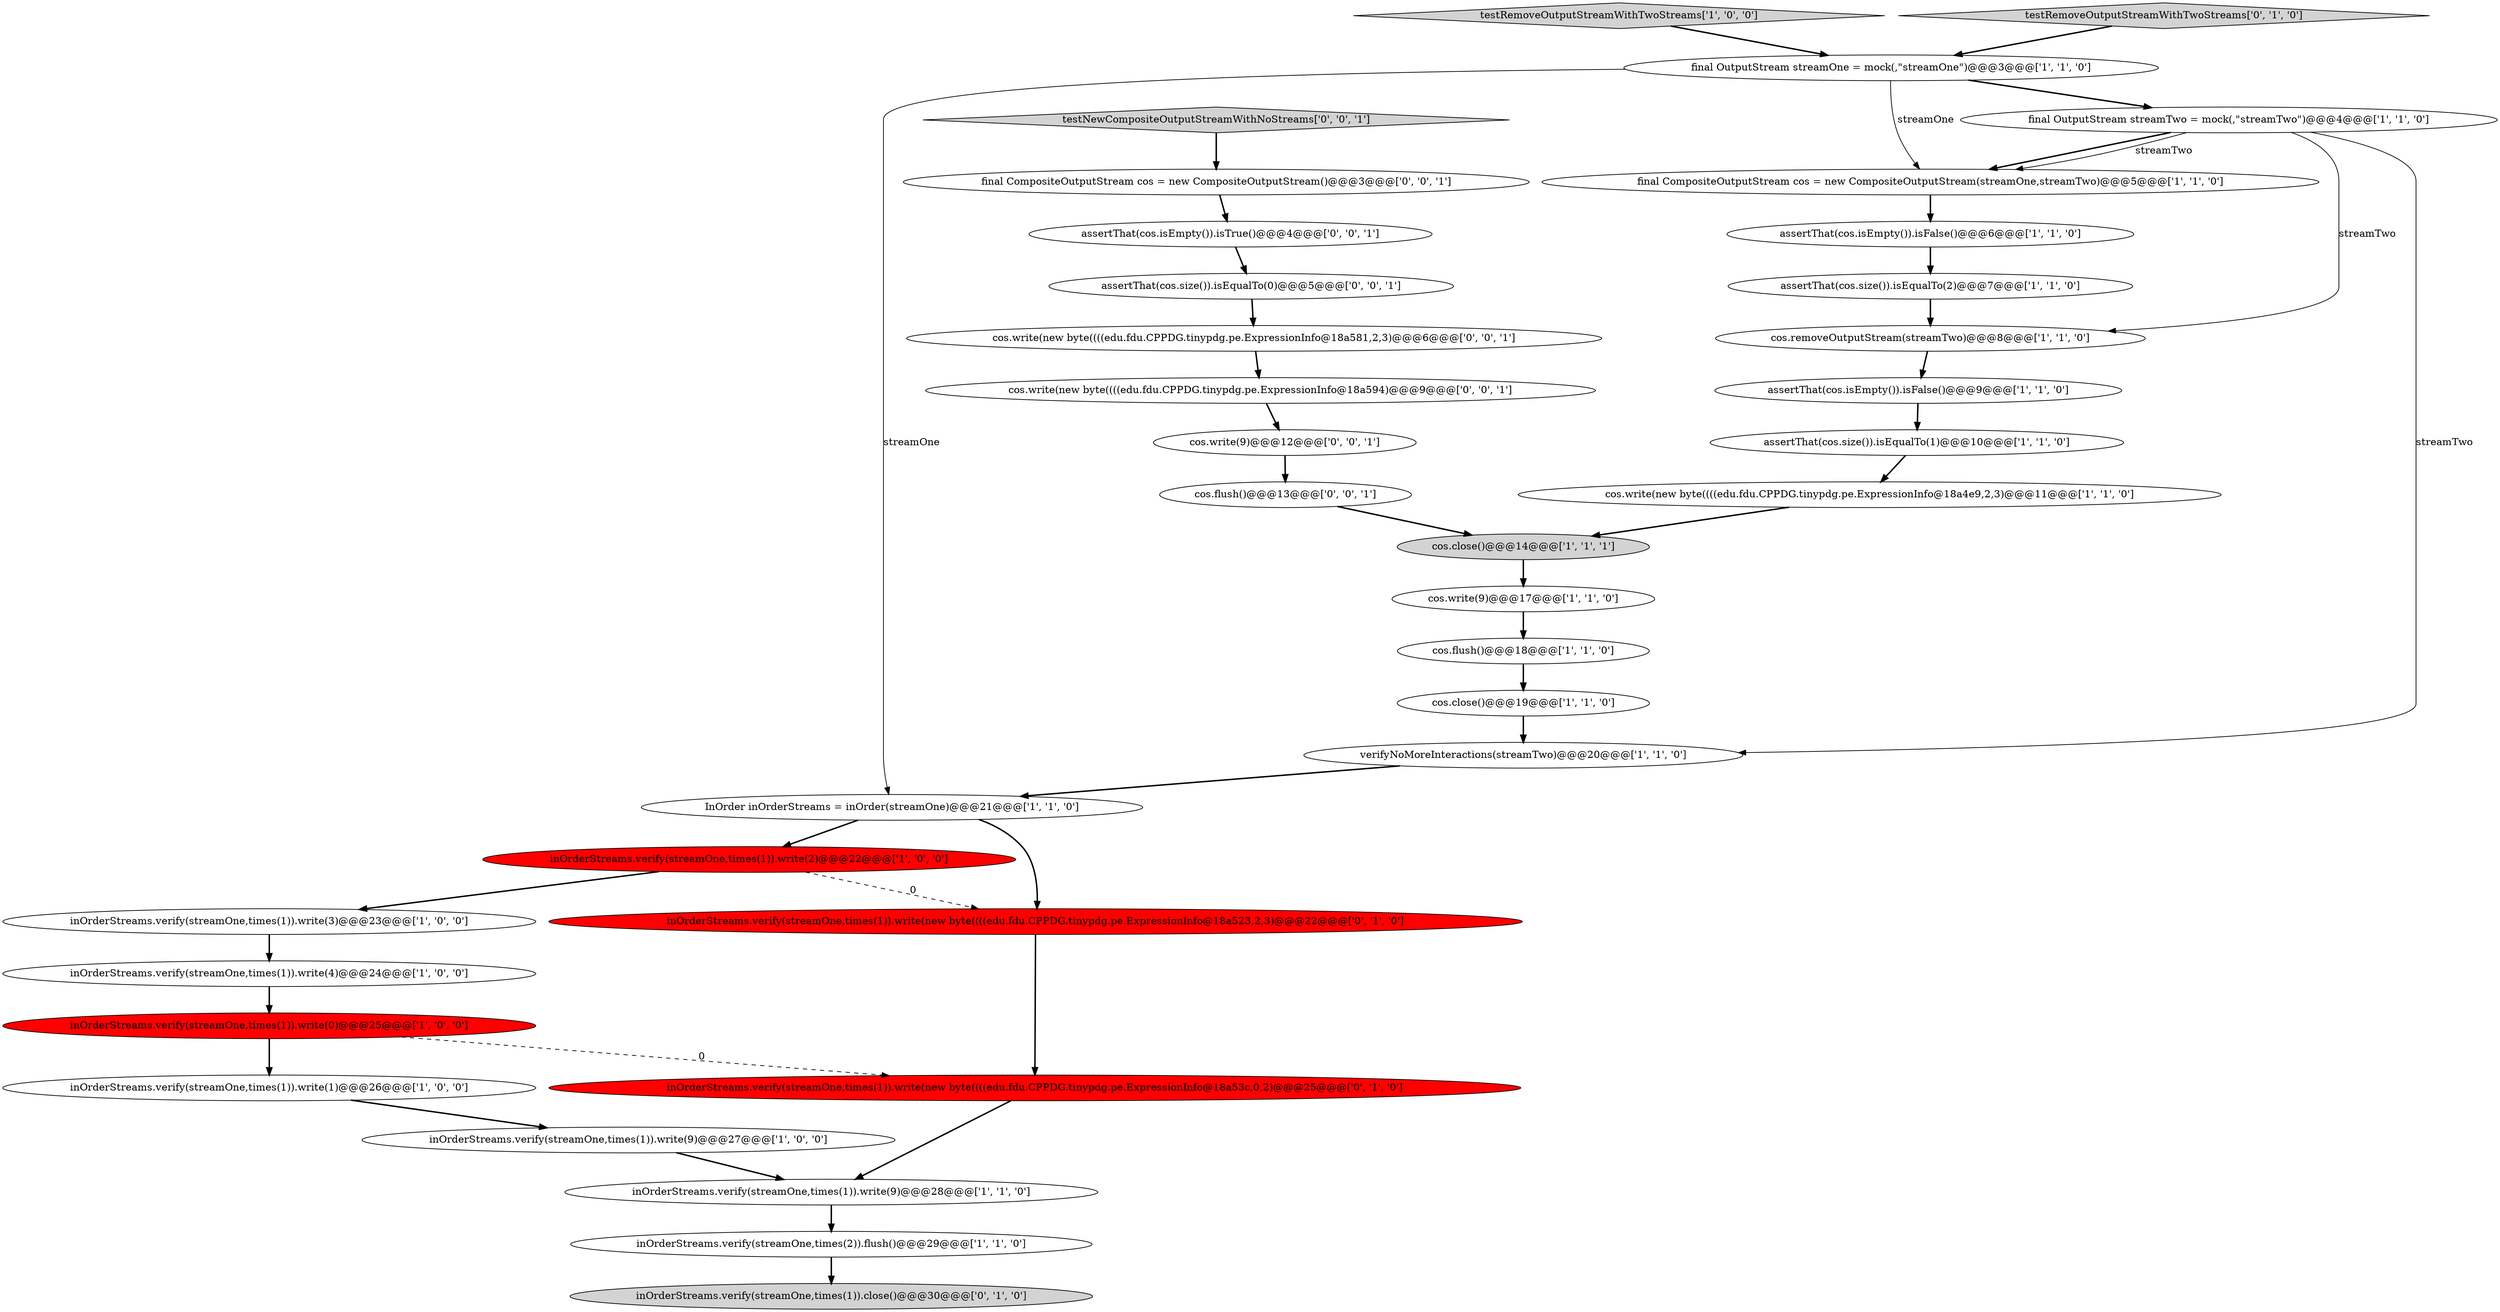 digraph {
32 [style = filled, label = "final CompositeOutputStream cos = new CompositeOutputStream()@@@3@@@['0', '0', '1']", fillcolor = white, shape = ellipse image = "AAA0AAABBB3BBB"];
3 [style = filled, label = "inOrderStreams.verify(streamOne,times(1)).write(9)@@@28@@@['1', '1', '0']", fillcolor = white, shape = ellipse image = "AAA0AAABBB1BBB"];
14 [style = filled, label = "testRemoveOutputStreamWithTwoStreams['1', '0', '0']", fillcolor = lightgray, shape = diamond image = "AAA0AAABBB1BBB"];
13 [style = filled, label = "final CompositeOutputStream cos = new CompositeOutputStream(streamOne,streamTwo)@@@5@@@['1', '1', '0']", fillcolor = white, shape = ellipse image = "AAA0AAABBB1BBB"];
21 [style = filled, label = "assertThat(cos.size()).isEqualTo(1)@@@10@@@['1', '1', '0']", fillcolor = white, shape = ellipse image = "AAA0AAABBB1BBB"];
10 [style = filled, label = "final OutputStream streamOne = mock(,\"streamOne\")@@@3@@@['1', '1', '0']", fillcolor = white, shape = ellipse image = "AAA0AAABBB1BBB"];
6 [style = filled, label = "inOrderStreams.verify(streamOne,times(1)).write(1)@@@26@@@['1', '0', '0']", fillcolor = white, shape = ellipse image = "AAA0AAABBB1BBB"];
30 [style = filled, label = "cos.write(new byte((((edu.fdu.CPPDG.tinypdg.pe.ExpressionInfo@18a581,2,3)@@@6@@@['0', '0', '1']", fillcolor = white, shape = ellipse image = "AAA0AAABBB3BBB"];
19 [style = filled, label = "assertThat(cos.isEmpty()).isFalse()@@@6@@@['1', '1', '0']", fillcolor = white, shape = ellipse image = "AAA0AAABBB1BBB"];
8 [style = filled, label = "InOrder inOrderStreams = inOrder(streamOne)@@@21@@@['1', '1', '0']", fillcolor = white, shape = ellipse image = "AAA0AAABBB1BBB"];
12 [style = filled, label = "inOrderStreams.verify(streamOne,times(1)).write(2)@@@22@@@['1', '0', '0']", fillcolor = red, shape = ellipse image = "AAA1AAABBB1BBB"];
16 [style = filled, label = "inOrderStreams.verify(streamOne,times(1)).write(9)@@@27@@@['1', '0', '0']", fillcolor = white, shape = ellipse image = "AAA0AAABBB1BBB"];
31 [style = filled, label = "testNewCompositeOutputStreamWithNoStreams['0', '0', '1']", fillcolor = lightgray, shape = diamond image = "AAA0AAABBB3BBB"];
34 [style = filled, label = "cos.write(9)@@@12@@@['0', '0', '1']", fillcolor = white, shape = ellipse image = "AAA0AAABBB3BBB"];
26 [style = filled, label = "inOrderStreams.verify(streamOne,times(1)).close()@@@30@@@['0', '1', '0']", fillcolor = lightgray, shape = ellipse image = "AAA0AAABBB2BBB"];
27 [style = filled, label = "inOrderStreams.verify(streamOne,times(1)).write(new byte((((edu.fdu.CPPDG.tinypdg.pe.ExpressionInfo@18a53c,0,2)@@@25@@@['0', '1', '0']", fillcolor = red, shape = ellipse image = "AAA1AAABBB2BBB"];
7 [style = filled, label = "final OutputStream streamTwo = mock(,\"streamTwo\")@@@4@@@['1', '1', '0']", fillcolor = white, shape = ellipse image = "AAA0AAABBB1BBB"];
22 [style = filled, label = "cos.close()@@@14@@@['1', '1', '1']", fillcolor = lightgray, shape = ellipse image = "AAA0AAABBB1BBB"];
17 [style = filled, label = "inOrderStreams.verify(streamOne,times(2)).flush()@@@29@@@['1', '1', '0']", fillcolor = white, shape = ellipse image = "AAA0AAABBB1BBB"];
15 [style = filled, label = "verifyNoMoreInteractions(streamTwo)@@@20@@@['1', '1', '0']", fillcolor = white, shape = ellipse image = "AAA0AAABBB1BBB"];
23 [style = filled, label = "inOrderStreams.verify(streamOne,times(1)).write(3)@@@23@@@['1', '0', '0']", fillcolor = white, shape = ellipse image = "AAA0AAABBB1BBB"];
1 [style = filled, label = "cos.write(9)@@@17@@@['1', '1', '0']", fillcolor = white, shape = ellipse image = "AAA0AAABBB1BBB"];
5 [style = filled, label = "cos.close()@@@19@@@['1', '1', '0']", fillcolor = white, shape = ellipse image = "AAA0AAABBB1BBB"];
29 [style = filled, label = "assertThat(cos.size()).isEqualTo(0)@@@5@@@['0', '0', '1']", fillcolor = white, shape = ellipse image = "AAA0AAABBB3BBB"];
0 [style = filled, label = "cos.removeOutputStream(streamTwo)@@@8@@@['1', '1', '0']", fillcolor = white, shape = ellipse image = "AAA0AAABBB1BBB"];
28 [style = filled, label = "assertThat(cos.isEmpty()).isTrue()@@@4@@@['0', '0', '1']", fillcolor = white, shape = ellipse image = "AAA0AAABBB3BBB"];
11 [style = filled, label = "assertThat(cos.size()).isEqualTo(2)@@@7@@@['1', '1', '0']", fillcolor = white, shape = ellipse image = "AAA0AAABBB1BBB"];
33 [style = filled, label = "cos.write(new byte((((edu.fdu.CPPDG.tinypdg.pe.ExpressionInfo@18a594)@@@9@@@['0', '0', '1']", fillcolor = white, shape = ellipse image = "AAA0AAABBB3BBB"];
2 [style = filled, label = "assertThat(cos.isEmpty()).isFalse()@@@9@@@['1', '1', '0']", fillcolor = white, shape = ellipse image = "AAA0AAABBB1BBB"];
20 [style = filled, label = "cos.flush()@@@18@@@['1', '1', '0']", fillcolor = white, shape = ellipse image = "AAA0AAABBB1BBB"];
24 [style = filled, label = "inOrderStreams.verify(streamOne,times(1)).write(new byte((((edu.fdu.CPPDG.tinypdg.pe.ExpressionInfo@18a523,2,3)@@@22@@@['0', '1', '0']", fillcolor = red, shape = ellipse image = "AAA1AAABBB2BBB"];
18 [style = filled, label = "inOrderStreams.verify(streamOne,times(1)).write(4)@@@24@@@['1', '0', '0']", fillcolor = white, shape = ellipse image = "AAA0AAABBB1BBB"];
25 [style = filled, label = "testRemoveOutputStreamWithTwoStreams['0', '1', '0']", fillcolor = lightgray, shape = diamond image = "AAA0AAABBB2BBB"];
35 [style = filled, label = "cos.flush()@@@13@@@['0', '0', '1']", fillcolor = white, shape = ellipse image = "AAA0AAABBB3BBB"];
4 [style = filled, label = "inOrderStreams.verify(streamOne,times(1)).write(0)@@@25@@@['1', '0', '0']", fillcolor = red, shape = ellipse image = "AAA1AAABBB1BBB"];
9 [style = filled, label = "cos.write(new byte((((edu.fdu.CPPDG.tinypdg.pe.ExpressionInfo@18a4e9,2,3)@@@11@@@['1', '1', '0']", fillcolor = white, shape = ellipse image = "AAA0AAABBB1BBB"];
7->13 [style = bold, label=""];
9->22 [style = bold, label=""];
16->3 [style = bold, label=""];
28->29 [style = bold, label=""];
17->26 [style = bold, label=""];
30->33 [style = bold, label=""];
29->30 [style = bold, label=""];
4->6 [style = bold, label=""];
35->22 [style = bold, label=""];
31->32 [style = bold, label=""];
0->2 [style = bold, label=""];
27->3 [style = bold, label=""];
7->15 [style = solid, label="streamTwo"];
1->20 [style = bold, label=""];
5->15 [style = bold, label=""];
14->10 [style = bold, label=""];
4->27 [style = dashed, label="0"];
19->11 [style = bold, label=""];
10->7 [style = bold, label=""];
20->5 [style = bold, label=""];
10->13 [style = solid, label="streamOne"];
7->13 [style = solid, label="streamTwo"];
13->19 [style = bold, label=""];
11->0 [style = bold, label=""];
21->9 [style = bold, label=""];
18->4 [style = bold, label=""];
2->21 [style = bold, label=""];
6->16 [style = bold, label=""];
12->24 [style = dashed, label="0"];
3->17 [style = bold, label=""];
25->10 [style = bold, label=""];
7->0 [style = solid, label="streamTwo"];
12->23 [style = bold, label=""];
22->1 [style = bold, label=""];
34->35 [style = bold, label=""];
10->8 [style = solid, label="streamOne"];
32->28 [style = bold, label=""];
33->34 [style = bold, label=""];
24->27 [style = bold, label=""];
15->8 [style = bold, label=""];
8->12 [style = bold, label=""];
23->18 [style = bold, label=""];
8->24 [style = bold, label=""];
}
